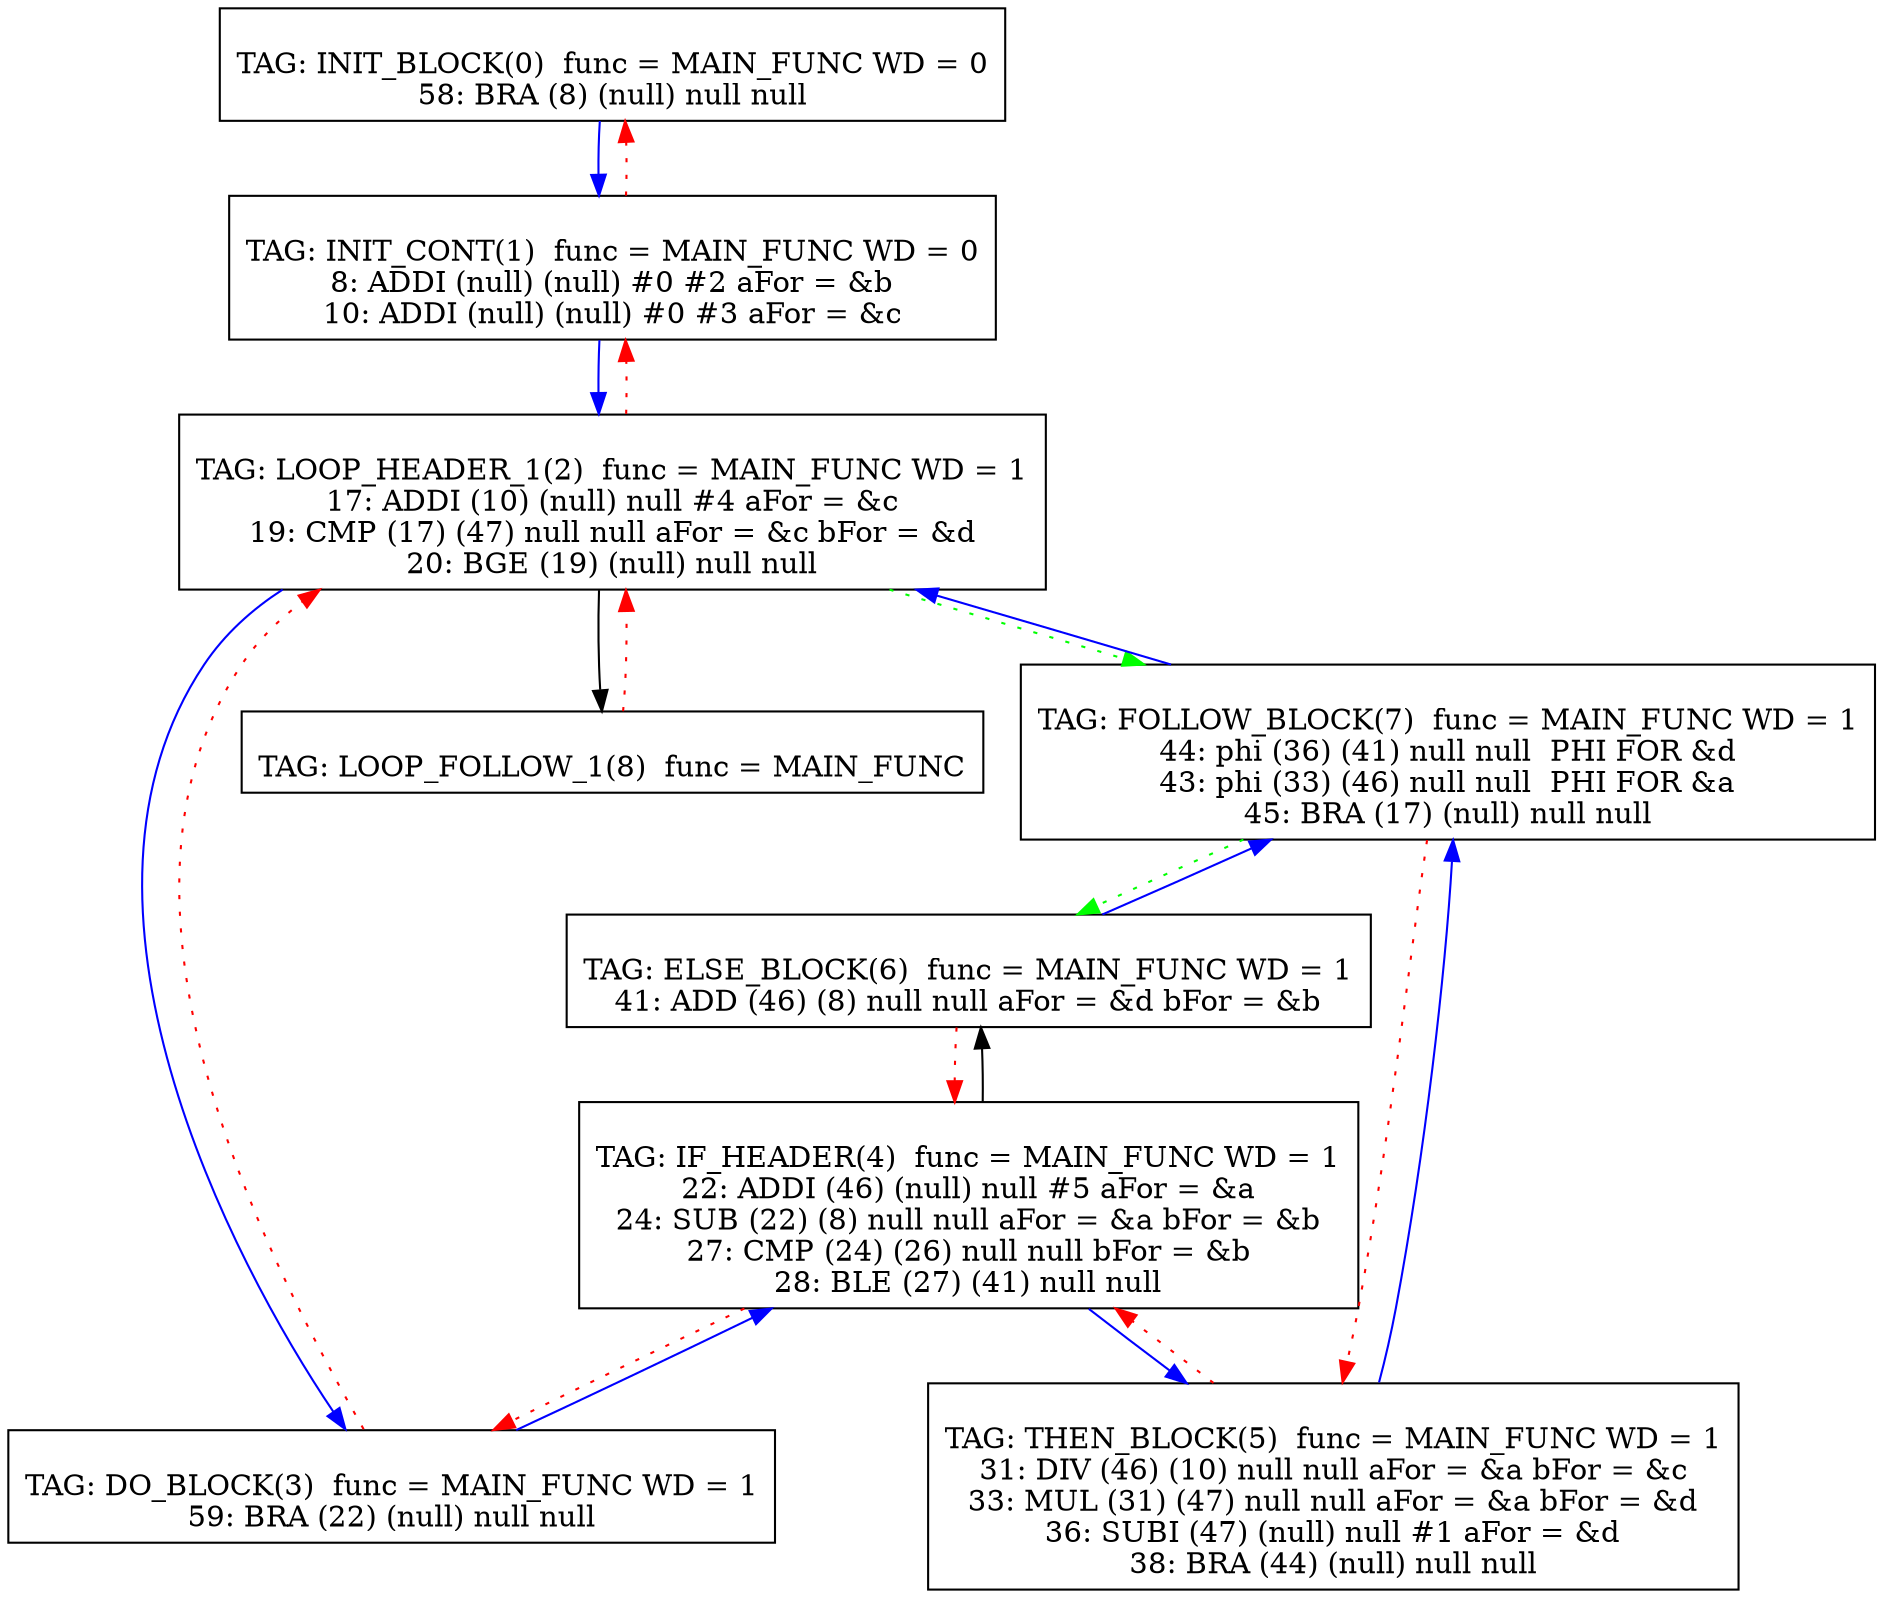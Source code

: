 digraph {
0[label="
TAG: INIT_BLOCK(0)  func = MAIN_FUNC WD = 0
58: BRA (8) (null) null null
"];
0[shape=box];
0 -> 1[color=blue]
1[label="
TAG: INIT_CONT(1)  func = MAIN_FUNC WD = 0
8: ADDI (null) (null) #0 #2 aFor = &b
10: ADDI (null) (null) #0 #3 aFor = &c
"];
1[shape=box];
1 -> 2[color=blue]
1 -> 0[color=red][style=dotted]
2[label="
TAG: LOOP_HEADER_1(2)  func = MAIN_FUNC WD = 1
17: ADDI (10) (null) null #4 aFor = &c
19: CMP (17) (47) null null aFor = &c bFor = &d
20: BGE (19) (null) null null
"];
2[shape=box];
2 -> 3[color=blue]
2 -> 8[color=black]
2 -> 1[color=red][style=dotted]
2 -> 7[color=green][style=dotted]
3[label="
TAG: DO_BLOCK(3)  func = MAIN_FUNC WD = 1
59: BRA (22) (null) null null
"];
3[shape=box];
3 -> 4[color=blue]
3 -> 2[color=red][style=dotted]
4[label="
TAG: IF_HEADER(4)  func = MAIN_FUNC WD = 1
22: ADDI (46) (null) null #5 aFor = &a
24: SUB (22) (8) null null aFor = &a bFor = &b
27: CMP (24) (26) null null bFor = &b
28: BLE (27) (41) null null
"];
4[shape=box];
4 -> 5[color=blue]
4 -> 6[color=black]
4 -> 3[color=red][style=dotted]
5[label="
TAG: THEN_BLOCK(5)  func = MAIN_FUNC WD = 1
31: DIV (46) (10) null null aFor = &a bFor = &c
33: MUL (31) (47) null null aFor = &a bFor = &d
36: SUBI (47) (null) null #1 aFor = &d
38: BRA (44) (null) null null
"];
5[shape=box];
5 -> 7[color=blue]
5 -> 4[color=red][style=dotted]
6[label="
TAG: ELSE_BLOCK(6)  func = MAIN_FUNC WD = 1
41: ADD (46) (8) null null aFor = &d bFor = &b
"];
6[shape=box];
6 -> 7[color=blue]
6 -> 4[color=red][style=dotted]
7[label="
TAG: FOLLOW_BLOCK(7)  func = MAIN_FUNC WD = 1
44: phi (36) (41) null null  PHI FOR &d
43: phi (33) (46) null null  PHI FOR &a
45: BRA (17) (null) null null
"];
7[shape=box];
7 -> 2[color=blue]
7 -> 5[color=red][style=dotted]
7 -> 6[color=green][style=dotted]
8[label="
TAG: LOOP_FOLLOW_1(8)  func = MAIN_FUNC
"];
8[shape=box];
8 -> 2[color=red][style=dotted]
}